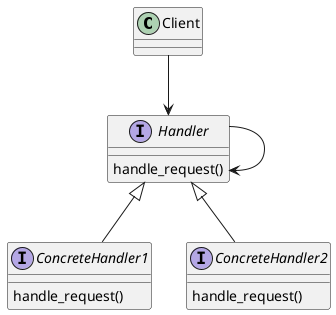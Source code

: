 @startuml

class Client {
}

interface Handler {
    handle_request()
}
Handler --> Handler
Client --> Handler

interface ConcreteHandler1 {
    handle_request()
}
interface ConcreteHandler2 {
    handle_request()
}

Handler <|-- ConcreteHandler1
Handler <|-- ConcreteHandler2

@enduml
